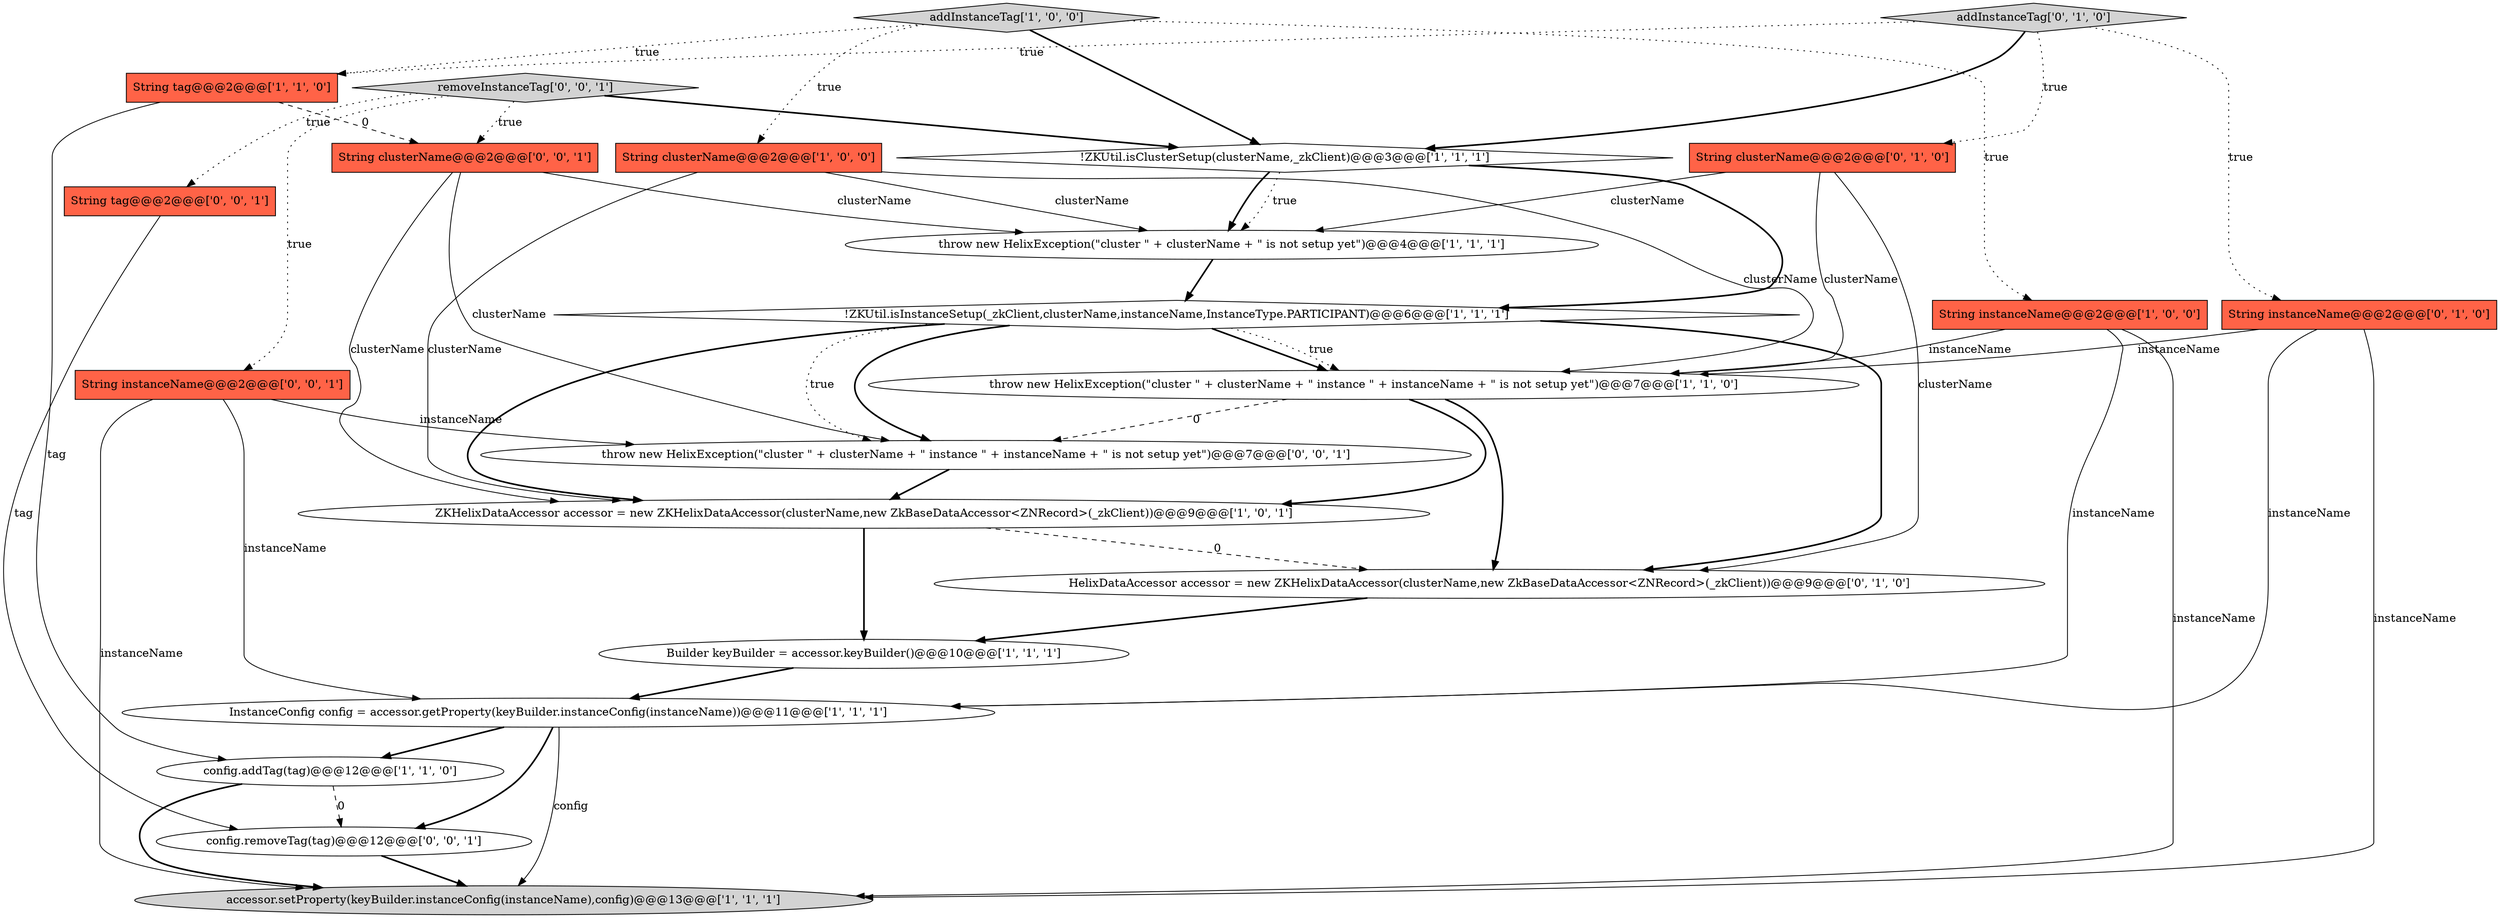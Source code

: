 digraph {
2 [style = filled, label = "addInstanceTag['1', '0', '0']", fillcolor = lightgray, shape = diamond image = "AAA0AAABBB1BBB"];
18 [style = filled, label = "throw new HelixException(\"cluster \" + clusterName + \" instance \" + instanceName + \" is not setup yet\")@@@7@@@['0', '0', '1']", fillcolor = white, shape = ellipse image = "AAA0AAABBB3BBB"];
5 [style = filled, label = "ZKHelixDataAccessor accessor = new ZKHelixDataAccessor(clusterName,new ZkBaseDataAccessor<ZNRecord>(_zkClient))@@@9@@@['1', '0', '1']", fillcolor = white, shape = ellipse image = "AAA0AAABBB1BBB"];
8 [style = filled, label = "String tag@@@2@@@['1', '1', '0']", fillcolor = tomato, shape = box image = "AAA0AAABBB1BBB"];
1 [style = filled, label = "String instanceName@@@2@@@['1', '0', '0']", fillcolor = tomato, shape = box image = "AAA0AAABBB1BBB"];
20 [style = filled, label = "String tag@@@2@@@['0', '0', '1']", fillcolor = tomato, shape = box image = "AAA0AAABBB3BBB"];
14 [style = filled, label = "String clusterName@@@2@@@['0', '1', '0']", fillcolor = tomato, shape = box image = "AAA0AAABBB2BBB"];
3 [style = filled, label = "throw new HelixException(\"cluster \" + clusterName + \" is not setup yet\")@@@4@@@['1', '1', '1']", fillcolor = white, shape = ellipse image = "AAA0AAABBB1BBB"];
9 [style = filled, label = "accessor.setProperty(keyBuilder.instanceConfig(instanceName),config)@@@13@@@['1', '1', '1']", fillcolor = lightgray, shape = ellipse image = "AAA0AAABBB1BBB"];
13 [style = filled, label = "HelixDataAccessor accessor = new ZKHelixDataAccessor(clusterName,new ZkBaseDataAccessor<ZNRecord>(_zkClient))@@@9@@@['0', '1', '0']", fillcolor = white, shape = ellipse image = "AAA1AAABBB2BBB"];
15 [style = filled, label = "String instanceName@@@2@@@['0', '1', '0']", fillcolor = tomato, shape = box image = "AAA0AAABBB2BBB"];
22 [style = filled, label = "String clusterName@@@2@@@['0', '0', '1']", fillcolor = tomato, shape = box image = "AAA0AAABBB3BBB"];
21 [style = filled, label = "config.removeTag(tag)@@@12@@@['0', '0', '1']", fillcolor = white, shape = ellipse image = "AAA0AAABBB3BBB"];
19 [style = filled, label = "String instanceName@@@2@@@['0', '0', '1']", fillcolor = tomato, shape = box image = "AAA0AAABBB3BBB"];
10 [style = filled, label = "Builder keyBuilder = accessor.keyBuilder()@@@10@@@['1', '1', '1']", fillcolor = white, shape = ellipse image = "AAA0AAABBB1BBB"];
16 [style = filled, label = "addInstanceTag['0', '1', '0']", fillcolor = lightgray, shape = diamond image = "AAA0AAABBB2BBB"];
6 [style = filled, label = "throw new HelixException(\"cluster \" + clusterName + \" instance \" + instanceName + \" is not setup yet\")@@@7@@@['1', '1', '0']", fillcolor = white, shape = ellipse image = "AAA0AAABBB1BBB"];
4 [style = filled, label = "!ZKUtil.isInstanceSetup(_zkClient,clusterName,instanceName,InstanceType.PARTICIPANT)@@@6@@@['1', '1', '1']", fillcolor = white, shape = diamond image = "AAA0AAABBB1BBB"];
7 [style = filled, label = "InstanceConfig config = accessor.getProperty(keyBuilder.instanceConfig(instanceName))@@@11@@@['1', '1', '1']", fillcolor = white, shape = ellipse image = "AAA0AAABBB1BBB"];
11 [style = filled, label = "config.addTag(tag)@@@12@@@['1', '1', '0']", fillcolor = white, shape = ellipse image = "AAA0AAABBB1BBB"];
12 [style = filled, label = "!ZKUtil.isClusterSetup(clusterName,_zkClient)@@@3@@@['1', '1', '1']", fillcolor = white, shape = diamond image = "AAA0AAABBB1BBB"];
17 [style = filled, label = "removeInstanceTag['0', '0', '1']", fillcolor = lightgray, shape = diamond image = "AAA0AAABBB3BBB"];
0 [style = filled, label = "String clusterName@@@2@@@['1', '0', '0']", fillcolor = tomato, shape = box image = "AAA0AAABBB1BBB"];
17->19 [style = dotted, label="true"];
20->21 [style = solid, label="tag"];
4->6 [style = bold, label=""];
1->9 [style = solid, label="instanceName"];
5->13 [style = dashed, label="0"];
6->18 [style = dashed, label="0"];
14->6 [style = solid, label="clusterName"];
2->8 [style = dotted, label="true"];
15->7 [style = solid, label="instanceName"];
12->4 [style = bold, label=""];
4->5 [style = bold, label=""];
0->5 [style = solid, label="clusterName"];
16->14 [style = dotted, label="true"];
18->5 [style = bold, label=""];
4->18 [style = dotted, label="true"];
11->9 [style = bold, label=""];
6->13 [style = bold, label=""];
17->12 [style = bold, label=""];
7->11 [style = bold, label=""];
11->21 [style = dashed, label="0"];
5->10 [style = bold, label=""];
1->7 [style = solid, label="instanceName"];
16->15 [style = dotted, label="true"];
7->21 [style = bold, label=""];
15->9 [style = solid, label="instanceName"];
16->12 [style = bold, label=""];
2->1 [style = dotted, label="true"];
0->6 [style = solid, label="clusterName"];
7->9 [style = solid, label="config"];
14->3 [style = solid, label="clusterName"];
10->7 [style = bold, label=""];
22->3 [style = solid, label="clusterName"];
17->20 [style = dotted, label="true"];
19->7 [style = solid, label="instanceName"];
12->3 [style = bold, label=""];
19->9 [style = solid, label="instanceName"];
6->5 [style = bold, label=""];
1->6 [style = solid, label="instanceName"];
8->11 [style = solid, label="tag"];
4->13 [style = bold, label=""];
19->18 [style = solid, label="instanceName"];
16->8 [style = dotted, label="true"];
17->22 [style = dotted, label="true"];
21->9 [style = bold, label=""];
15->6 [style = solid, label="instanceName"];
14->13 [style = solid, label="clusterName"];
2->0 [style = dotted, label="true"];
13->10 [style = bold, label=""];
8->22 [style = dashed, label="0"];
22->5 [style = solid, label="clusterName"];
4->6 [style = dotted, label="true"];
0->3 [style = solid, label="clusterName"];
22->18 [style = solid, label="clusterName"];
3->4 [style = bold, label=""];
2->12 [style = bold, label=""];
12->3 [style = dotted, label="true"];
4->18 [style = bold, label=""];
}

